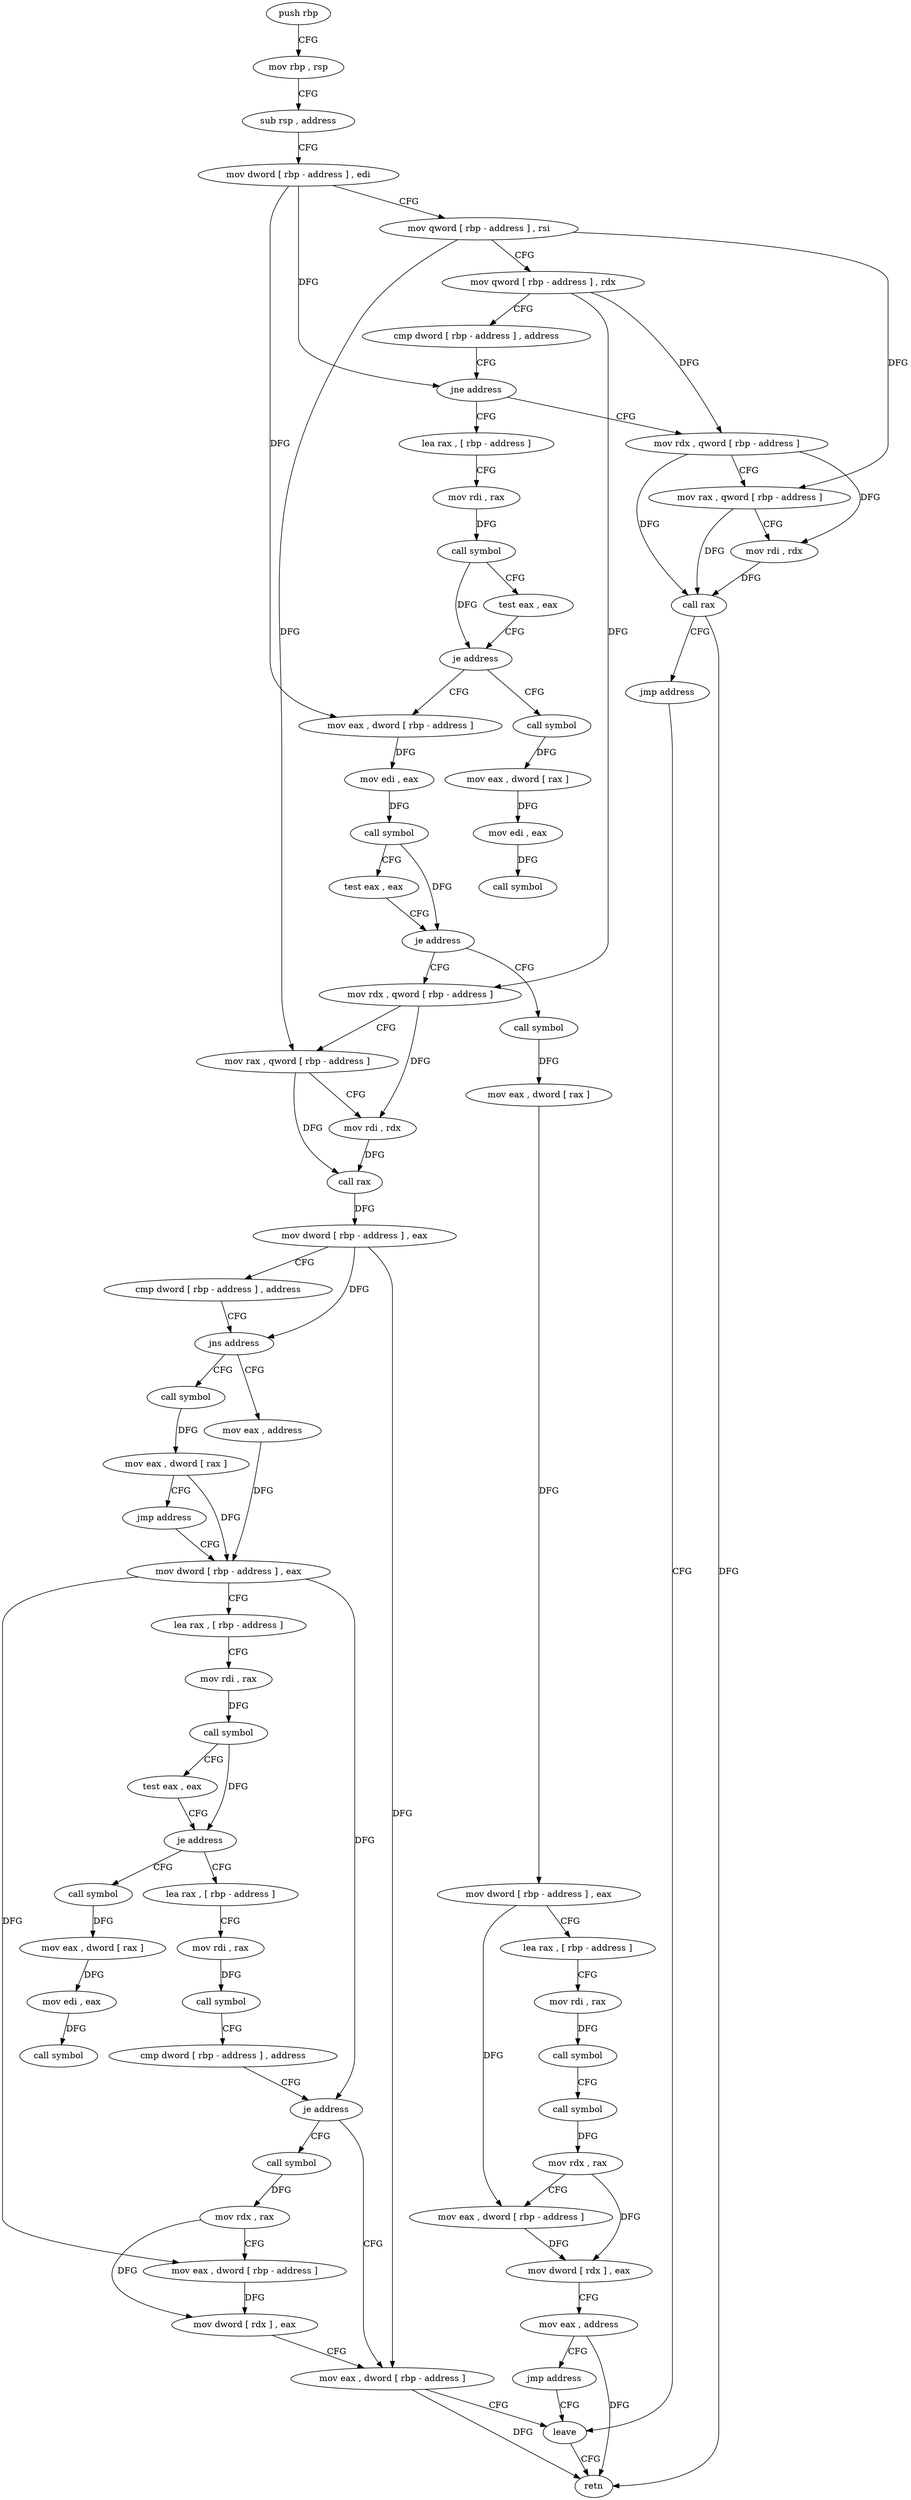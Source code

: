 digraph "func" {
"4279321" [label = "push rbp" ]
"4279322" [label = "mov rbp , rsp" ]
"4279325" [label = "sub rsp , address" ]
"4279329" [label = "mov dword [ rbp - address ] , edi" ]
"4279332" [label = "mov qword [ rbp - address ] , rsi" ]
"4279336" [label = "mov qword [ rbp - address ] , rdx" ]
"4279340" [label = "cmp dword [ rbp - address ] , address" ]
"4279344" [label = "jne address" ]
"4279364" [label = "lea rax , [ rbp - address ]" ]
"4279346" [label = "mov rdx , qword [ rbp - address ]" ]
"4279368" [label = "mov rdi , rax" ]
"4279371" [label = "call symbol" ]
"4279376" [label = "test eax , eax" ]
"4279378" [label = "je address" ]
"4279394" [label = "mov eax , dword [ rbp - address ]" ]
"4279380" [label = "call symbol" ]
"4279350" [label = "mov rax , qword [ rbp - address ]" ]
"4279354" [label = "mov rdi , rdx" ]
"4279357" [label = "call rax" ]
"4279359" [label = "jmp address" ]
"4279553" [label = "leave" ]
"4279397" [label = "mov edi , eax" ]
"4279399" [label = "call symbol" ]
"4279404" [label = "test eax , eax" ]
"4279406" [label = "je address" ]
"4279450" [label = "mov rdx , qword [ rbp - address ]" ]
"4279408" [label = "call symbol" ]
"4279385" [label = "mov eax , dword [ rax ]" ]
"4279387" [label = "mov edi , eax" ]
"4279389" [label = "call symbol" ]
"4279554" [label = "retn" ]
"4279454" [label = "mov rax , qword [ rbp - address ]" ]
"4279458" [label = "mov rdi , rdx" ]
"4279461" [label = "call rax" ]
"4279463" [label = "mov dword [ rbp - address ] , eax" ]
"4279466" [label = "cmp dword [ rbp - address ] , address" ]
"4279470" [label = "jns address" ]
"4279481" [label = "mov eax , address" ]
"4279472" [label = "call symbol" ]
"4279413" [label = "mov eax , dword [ rax ]" ]
"4279415" [label = "mov dword [ rbp - address ] , eax" ]
"4279418" [label = "lea rax , [ rbp - address ]" ]
"4279422" [label = "mov rdi , rax" ]
"4279425" [label = "call symbol" ]
"4279430" [label = "call symbol" ]
"4279435" [label = "mov rdx , rax" ]
"4279438" [label = "mov eax , dword [ rbp - address ]" ]
"4279441" [label = "mov dword [ rdx ] , eax" ]
"4279443" [label = "mov eax , address" ]
"4279448" [label = "jmp address" ]
"4279486" [label = "mov dword [ rbp - address ] , eax" ]
"4279477" [label = "mov eax , dword [ rax ]" ]
"4279479" [label = "jmp address" ]
"4279519" [label = "lea rax , [ rbp - address ]" ]
"4279523" [label = "mov rdi , rax" ]
"4279526" [label = "call symbol" ]
"4279531" [label = "cmp dword [ rbp - address ] , address" ]
"4279535" [label = "je address" ]
"4279550" [label = "mov eax , dword [ rbp - address ]" ]
"4279537" [label = "call symbol" ]
"4279505" [label = "call symbol" ]
"4279510" [label = "mov eax , dword [ rax ]" ]
"4279512" [label = "mov edi , eax" ]
"4279514" [label = "call symbol" ]
"4279489" [label = "lea rax , [ rbp - address ]" ]
"4279493" [label = "mov rdi , rax" ]
"4279496" [label = "call symbol" ]
"4279501" [label = "test eax , eax" ]
"4279503" [label = "je address" ]
"4279542" [label = "mov rdx , rax" ]
"4279545" [label = "mov eax , dword [ rbp - address ]" ]
"4279548" [label = "mov dword [ rdx ] , eax" ]
"4279321" -> "4279322" [ label = "CFG" ]
"4279322" -> "4279325" [ label = "CFG" ]
"4279325" -> "4279329" [ label = "CFG" ]
"4279329" -> "4279332" [ label = "CFG" ]
"4279329" -> "4279344" [ label = "DFG" ]
"4279329" -> "4279394" [ label = "DFG" ]
"4279332" -> "4279336" [ label = "CFG" ]
"4279332" -> "4279350" [ label = "DFG" ]
"4279332" -> "4279454" [ label = "DFG" ]
"4279336" -> "4279340" [ label = "CFG" ]
"4279336" -> "4279346" [ label = "DFG" ]
"4279336" -> "4279450" [ label = "DFG" ]
"4279340" -> "4279344" [ label = "CFG" ]
"4279344" -> "4279364" [ label = "CFG" ]
"4279344" -> "4279346" [ label = "CFG" ]
"4279364" -> "4279368" [ label = "CFG" ]
"4279346" -> "4279350" [ label = "CFG" ]
"4279346" -> "4279354" [ label = "DFG" ]
"4279346" -> "4279357" [ label = "DFG" ]
"4279368" -> "4279371" [ label = "DFG" ]
"4279371" -> "4279376" [ label = "CFG" ]
"4279371" -> "4279378" [ label = "DFG" ]
"4279376" -> "4279378" [ label = "CFG" ]
"4279378" -> "4279394" [ label = "CFG" ]
"4279378" -> "4279380" [ label = "CFG" ]
"4279394" -> "4279397" [ label = "DFG" ]
"4279380" -> "4279385" [ label = "DFG" ]
"4279350" -> "4279354" [ label = "CFG" ]
"4279350" -> "4279357" [ label = "DFG" ]
"4279354" -> "4279357" [ label = "DFG" ]
"4279357" -> "4279359" [ label = "CFG" ]
"4279357" -> "4279554" [ label = "DFG" ]
"4279359" -> "4279553" [ label = "CFG" ]
"4279553" -> "4279554" [ label = "CFG" ]
"4279397" -> "4279399" [ label = "DFG" ]
"4279399" -> "4279404" [ label = "CFG" ]
"4279399" -> "4279406" [ label = "DFG" ]
"4279404" -> "4279406" [ label = "CFG" ]
"4279406" -> "4279450" [ label = "CFG" ]
"4279406" -> "4279408" [ label = "CFG" ]
"4279450" -> "4279454" [ label = "CFG" ]
"4279450" -> "4279458" [ label = "DFG" ]
"4279408" -> "4279413" [ label = "DFG" ]
"4279385" -> "4279387" [ label = "DFG" ]
"4279387" -> "4279389" [ label = "DFG" ]
"4279454" -> "4279458" [ label = "CFG" ]
"4279454" -> "4279461" [ label = "DFG" ]
"4279458" -> "4279461" [ label = "DFG" ]
"4279461" -> "4279463" [ label = "DFG" ]
"4279463" -> "4279466" [ label = "CFG" ]
"4279463" -> "4279470" [ label = "DFG" ]
"4279463" -> "4279550" [ label = "DFG" ]
"4279466" -> "4279470" [ label = "CFG" ]
"4279470" -> "4279481" [ label = "CFG" ]
"4279470" -> "4279472" [ label = "CFG" ]
"4279481" -> "4279486" [ label = "DFG" ]
"4279472" -> "4279477" [ label = "DFG" ]
"4279413" -> "4279415" [ label = "DFG" ]
"4279415" -> "4279418" [ label = "CFG" ]
"4279415" -> "4279438" [ label = "DFG" ]
"4279418" -> "4279422" [ label = "CFG" ]
"4279422" -> "4279425" [ label = "DFG" ]
"4279425" -> "4279430" [ label = "CFG" ]
"4279430" -> "4279435" [ label = "DFG" ]
"4279435" -> "4279438" [ label = "CFG" ]
"4279435" -> "4279441" [ label = "DFG" ]
"4279438" -> "4279441" [ label = "DFG" ]
"4279441" -> "4279443" [ label = "CFG" ]
"4279443" -> "4279448" [ label = "CFG" ]
"4279443" -> "4279554" [ label = "DFG" ]
"4279448" -> "4279553" [ label = "CFG" ]
"4279486" -> "4279489" [ label = "CFG" ]
"4279486" -> "4279535" [ label = "DFG" ]
"4279486" -> "4279545" [ label = "DFG" ]
"4279477" -> "4279479" [ label = "CFG" ]
"4279477" -> "4279486" [ label = "DFG" ]
"4279479" -> "4279486" [ label = "CFG" ]
"4279519" -> "4279523" [ label = "CFG" ]
"4279523" -> "4279526" [ label = "DFG" ]
"4279526" -> "4279531" [ label = "CFG" ]
"4279531" -> "4279535" [ label = "CFG" ]
"4279535" -> "4279550" [ label = "CFG" ]
"4279535" -> "4279537" [ label = "CFG" ]
"4279550" -> "4279553" [ label = "CFG" ]
"4279550" -> "4279554" [ label = "DFG" ]
"4279537" -> "4279542" [ label = "DFG" ]
"4279505" -> "4279510" [ label = "DFG" ]
"4279510" -> "4279512" [ label = "DFG" ]
"4279512" -> "4279514" [ label = "DFG" ]
"4279489" -> "4279493" [ label = "CFG" ]
"4279493" -> "4279496" [ label = "DFG" ]
"4279496" -> "4279501" [ label = "CFG" ]
"4279496" -> "4279503" [ label = "DFG" ]
"4279501" -> "4279503" [ label = "CFG" ]
"4279503" -> "4279519" [ label = "CFG" ]
"4279503" -> "4279505" [ label = "CFG" ]
"4279542" -> "4279545" [ label = "CFG" ]
"4279542" -> "4279548" [ label = "DFG" ]
"4279545" -> "4279548" [ label = "DFG" ]
"4279548" -> "4279550" [ label = "CFG" ]
}
